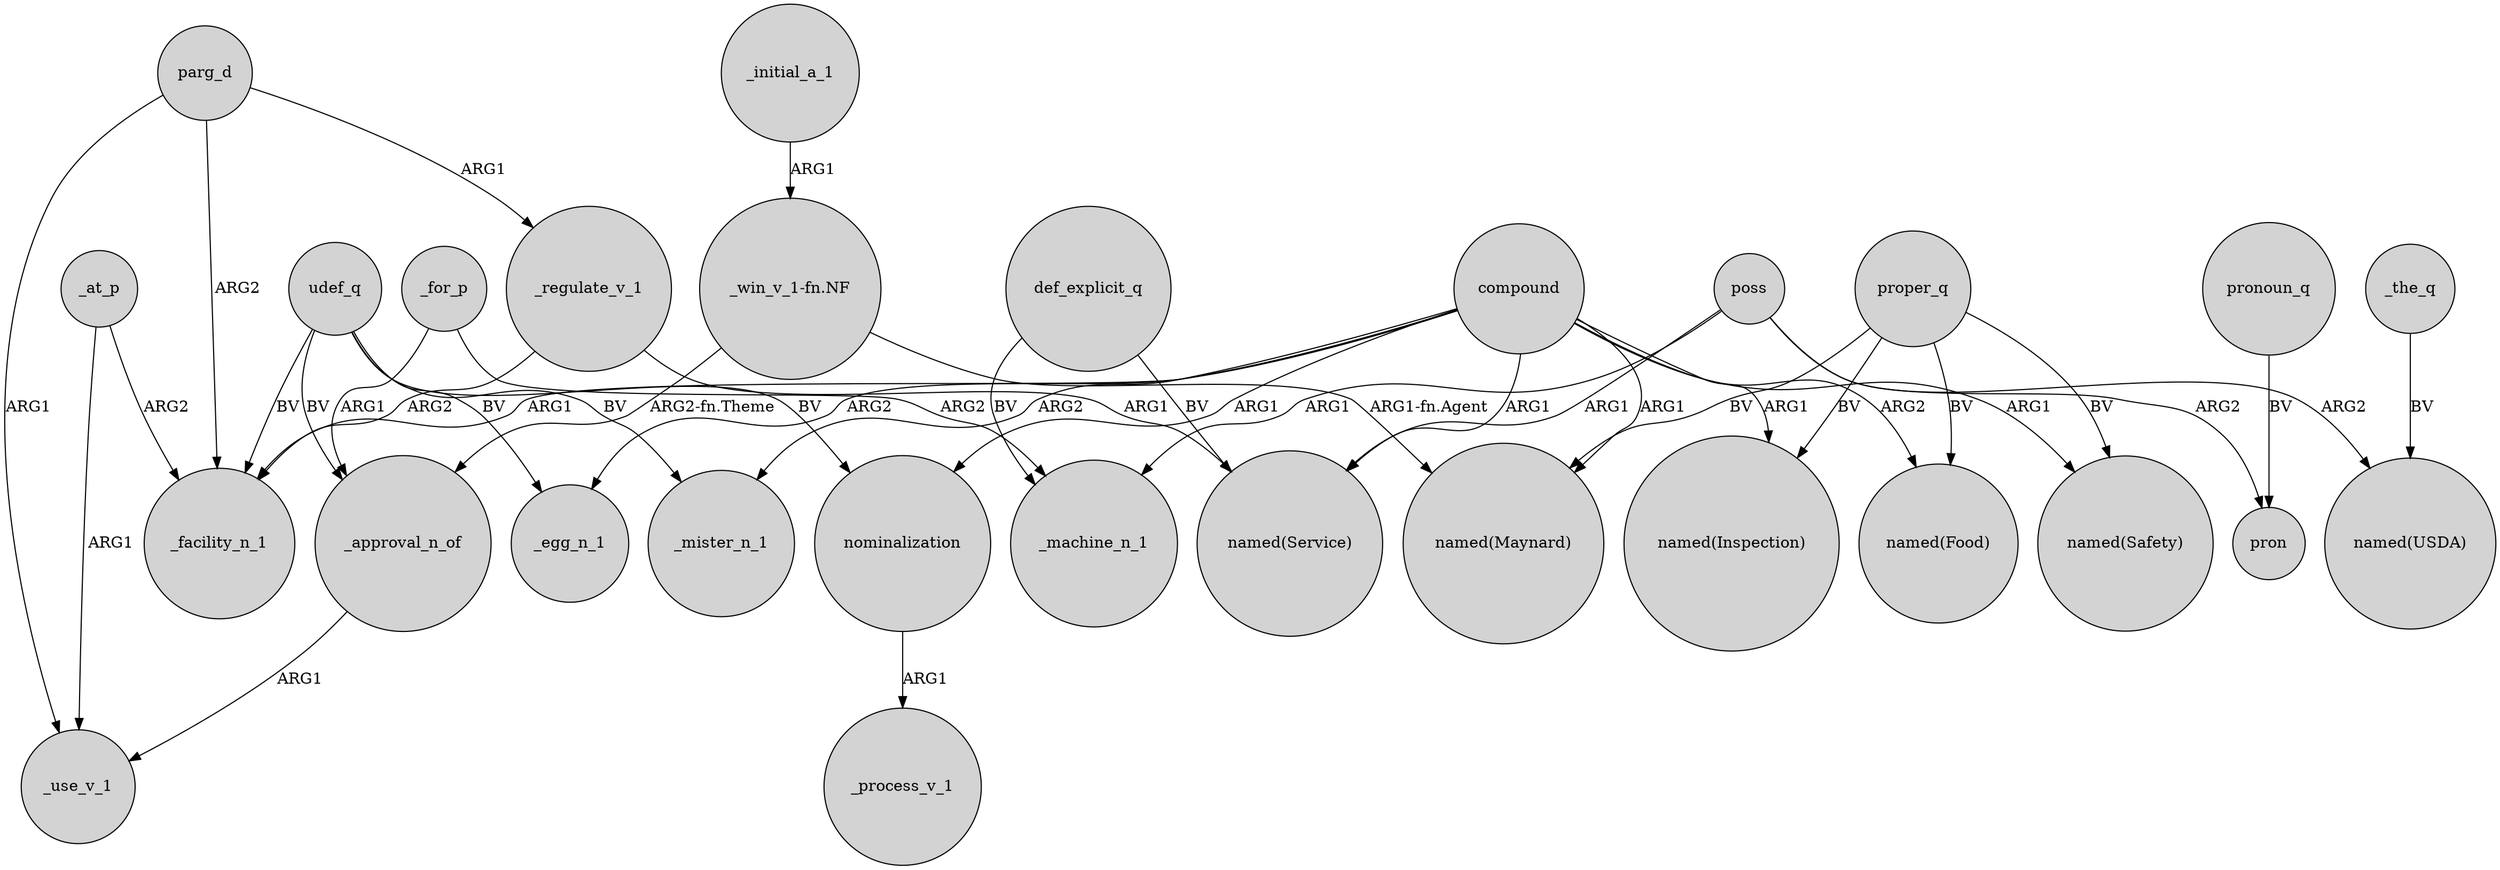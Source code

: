 digraph {
	node [shape=circle style=filled]
	compound -> _egg_n_1 [label=ARG2]
	_for_p -> _approval_n_of [label=ARG1]
	parg_d -> _use_v_1 [label=ARG1]
	udef_q -> _facility_n_1 [label=BV]
	poss -> pron [label=ARG2]
	def_explicit_q -> _machine_n_1 [label=BV]
	compound -> "named(Inspection)" [label=ARG1]
	nominalization -> _process_v_1 [label=ARG1]
	_the_q -> "named(USDA)" [label=BV]
	compound -> _mister_n_1 [label=ARG2]
	parg_d -> _regulate_v_1 [label=ARG1]
	compound -> "named(Maynard)" [label=ARG1]
	udef_q -> _mister_n_1 [label=BV]
	proper_q -> "named(Food)" [label=BV]
	def_explicit_q -> "named(Service)" [label=BV]
	_at_p -> _use_v_1 [label=ARG1]
	compound -> "named(Service)" [label=ARG1]
	_approval_n_of -> _use_v_1 [label=ARG1]
	_at_p -> _facility_n_1 [label=ARG2]
	pronoun_q -> pron [label=BV]
	_regulate_v_1 -> _facility_n_1 [label=ARG2]
	parg_d -> _facility_n_1 [label=ARG2]
	poss -> _machine_n_1 [label=ARG1]
	"_win_v_1-fn.NF" -> _approval_n_of [label="ARG2-fn.Theme"]
	poss -> "named(USDA)" [label=ARG2]
	compound -> "named(Safety)" [label=ARG1]
	proper_q -> "named(Safety)" [label=BV]
	_regulate_v_1 -> "named(Service)" [label=ARG1]
	udef_q -> nominalization [label=BV]
	_for_p -> _machine_n_1 [label=ARG2]
	compound -> _facility_n_1 [label=ARG1]
	proper_q -> "named(Maynard)" [label=BV]
	"_win_v_1-fn.NF" -> "named(Maynard)" [label="ARG1-fn.Agent"]
	compound -> "named(Food)" [label=ARG2]
	_initial_a_1 -> "_win_v_1-fn.NF" [label=ARG1]
	udef_q -> _egg_n_1 [label=BV]
	udef_q -> _approval_n_of [label=BV]
	proper_q -> "named(Inspection)" [label=BV]
	poss -> "named(Service)" [label=ARG1]
	compound -> nominalization [label=ARG1]
}
